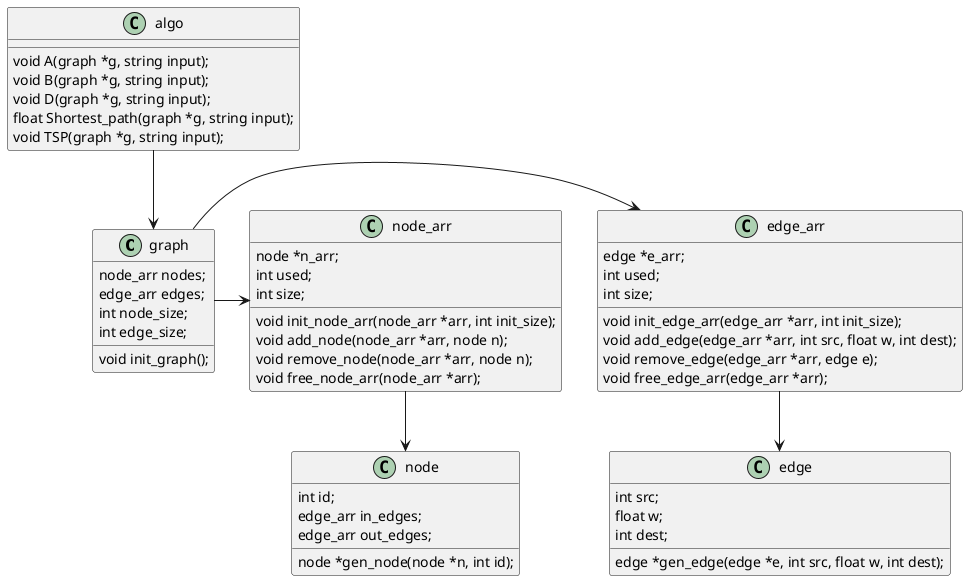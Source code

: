@startuml

graph -> edge_arr
graph -> node_arr
node_arr --> node
edge_arr --> edge
algo --> graph


class node{
int id;
edge_arr in_edges;
edge_arr out_edges;
node *gen_node(node *n, int id);
}

class edge{
int src;
float w;
int dest;
edge *gen_edge(edge *e, int src, float w, int dest);
}

class edge_arr{
edge *e_arr;
int used;
int size;
void init_edge_arr(edge_arr *arr, int init_size);
void add_edge(edge_arr *arr, int src, float w, int dest);
void remove_edge(edge_arr *arr, edge e);
void free_edge_arr(edge_arr *arr);
}

class node_arr{
node *n_arr;
int used;
int size;
void init_node_arr(node_arr *arr, int init_size);
void add_node(node_arr *arr, node n);
void remove_node(node_arr *arr, node n);
void free_node_arr(node_arr *arr);
}

class graph{
node_arr nodes;
edge_arr edges;
int node_size;
int edge_size;
void init_graph();
'void add_node(graph *g, int id);
'void remove_node(graph *g, int id);
'void add_edge(graph *g, int src, float w, int dest);
'void add_Edge(graph *g, edge e);
'void remove_edge(graph *g, int src, int dest);
}

class algo{
void A(graph *g, string input);
void B(graph *g, string input);
void D(graph *g, string input);
float Shortest_path(graph *g, string input);
void TSP(graph *g, string input);
}

@enduml